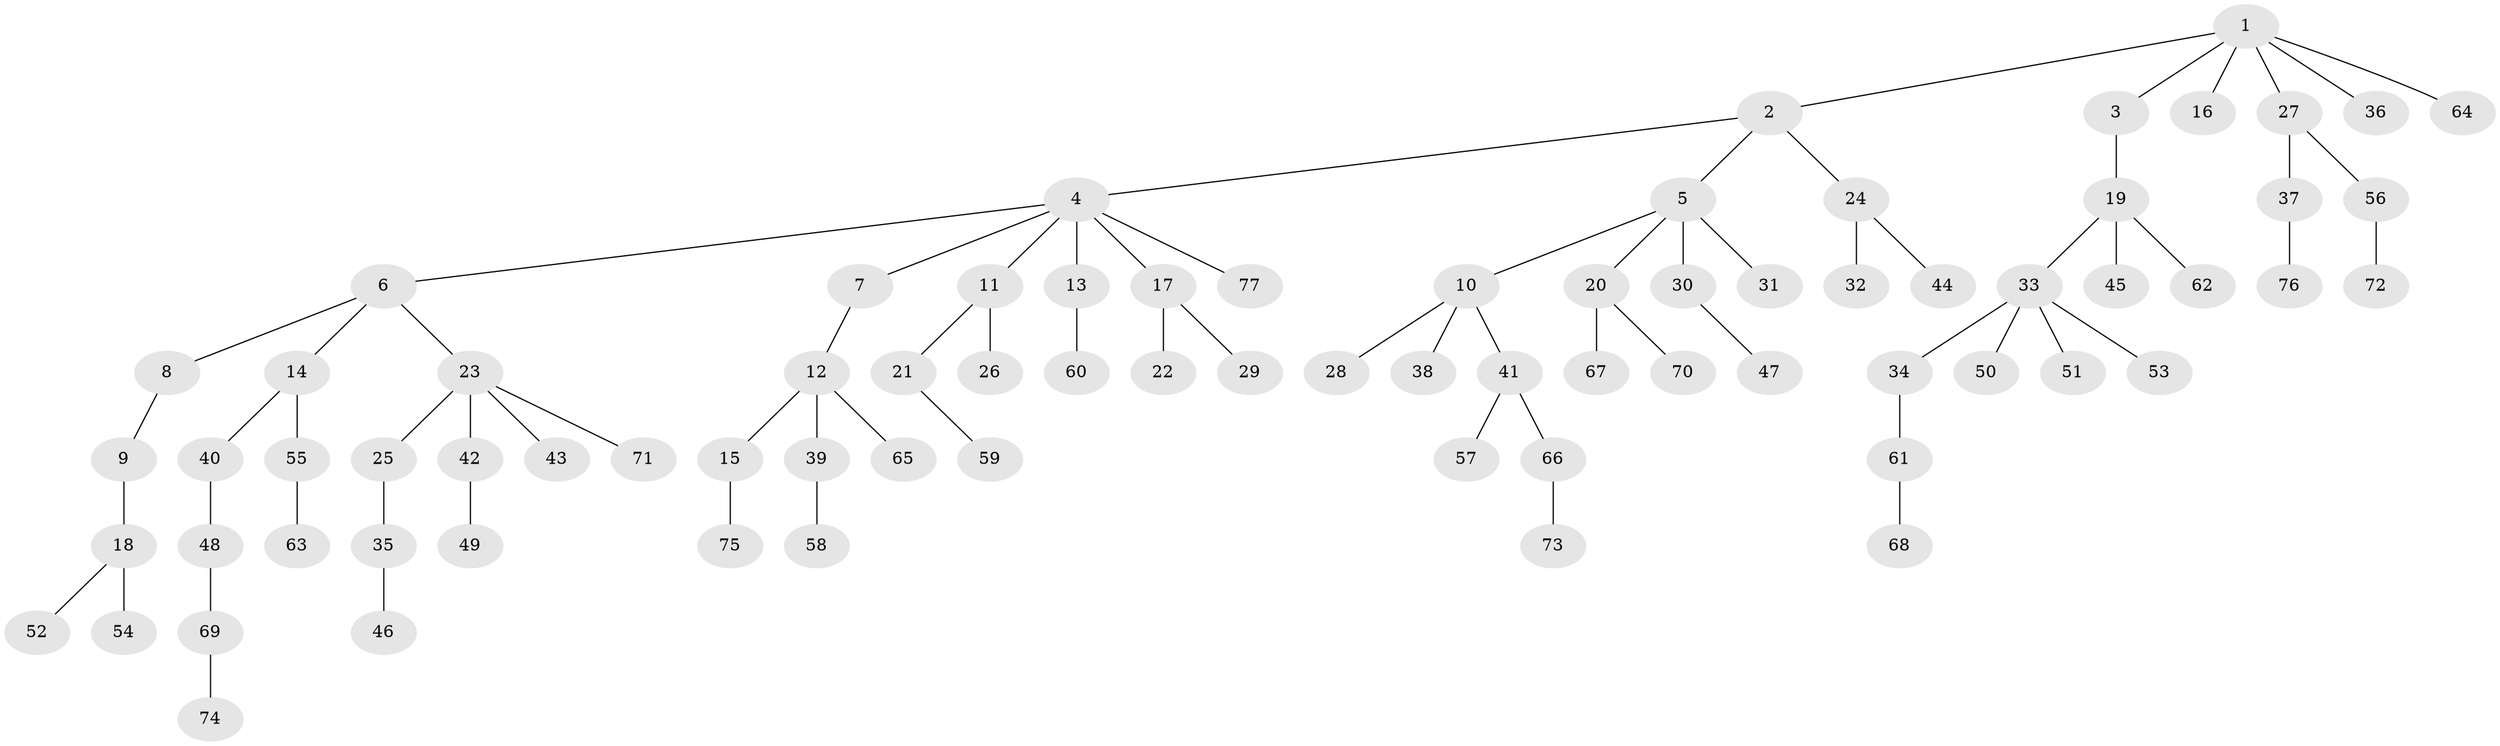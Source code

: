 // Generated by graph-tools (version 1.1) at 2025/02/03/09/25 03:02:24]
// undirected, 77 vertices, 76 edges
graph export_dot {
graph [start="1"]
  node [color=gray90,style=filled];
  1;
  2;
  3;
  4;
  5;
  6;
  7;
  8;
  9;
  10;
  11;
  12;
  13;
  14;
  15;
  16;
  17;
  18;
  19;
  20;
  21;
  22;
  23;
  24;
  25;
  26;
  27;
  28;
  29;
  30;
  31;
  32;
  33;
  34;
  35;
  36;
  37;
  38;
  39;
  40;
  41;
  42;
  43;
  44;
  45;
  46;
  47;
  48;
  49;
  50;
  51;
  52;
  53;
  54;
  55;
  56;
  57;
  58;
  59;
  60;
  61;
  62;
  63;
  64;
  65;
  66;
  67;
  68;
  69;
  70;
  71;
  72;
  73;
  74;
  75;
  76;
  77;
  1 -- 2;
  1 -- 3;
  1 -- 16;
  1 -- 27;
  1 -- 36;
  1 -- 64;
  2 -- 4;
  2 -- 5;
  2 -- 24;
  3 -- 19;
  4 -- 6;
  4 -- 7;
  4 -- 11;
  4 -- 13;
  4 -- 17;
  4 -- 77;
  5 -- 10;
  5 -- 20;
  5 -- 30;
  5 -- 31;
  6 -- 8;
  6 -- 14;
  6 -- 23;
  7 -- 12;
  8 -- 9;
  9 -- 18;
  10 -- 28;
  10 -- 38;
  10 -- 41;
  11 -- 21;
  11 -- 26;
  12 -- 15;
  12 -- 39;
  12 -- 65;
  13 -- 60;
  14 -- 40;
  14 -- 55;
  15 -- 75;
  17 -- 22;
  17 -- 29;
  18 -- 52;
  18 -- 54;
  19 -- 33;
  19 -- 45;
  19 -- 62;
  20 -- 67;
  20 -- 70;
  21 -- 59;
  23 -- 25;
  23 -- 42;
  23 -- 43;
  23 -- 71;
  24 -- 32;
  24 -- 44;
  25 -- 35;
  27 -- 37;
  27 -- 56;
  30 -- 47;
  33 -- 34;
  33 -- 50;
  33 -- 51;
  33 -- 53;
  34 -- 61;
  35 -- 46;
  37 -- 76;
  39 -- 58;
  40 -- 48;
  41 -- 57;
  41 -- 66;
  42 -- 49;
  48 -- 69;
  55 -- 63;
  56 -- 72;
  61 -- 68;
  66 -- 73;
  69 -- 74;
}
